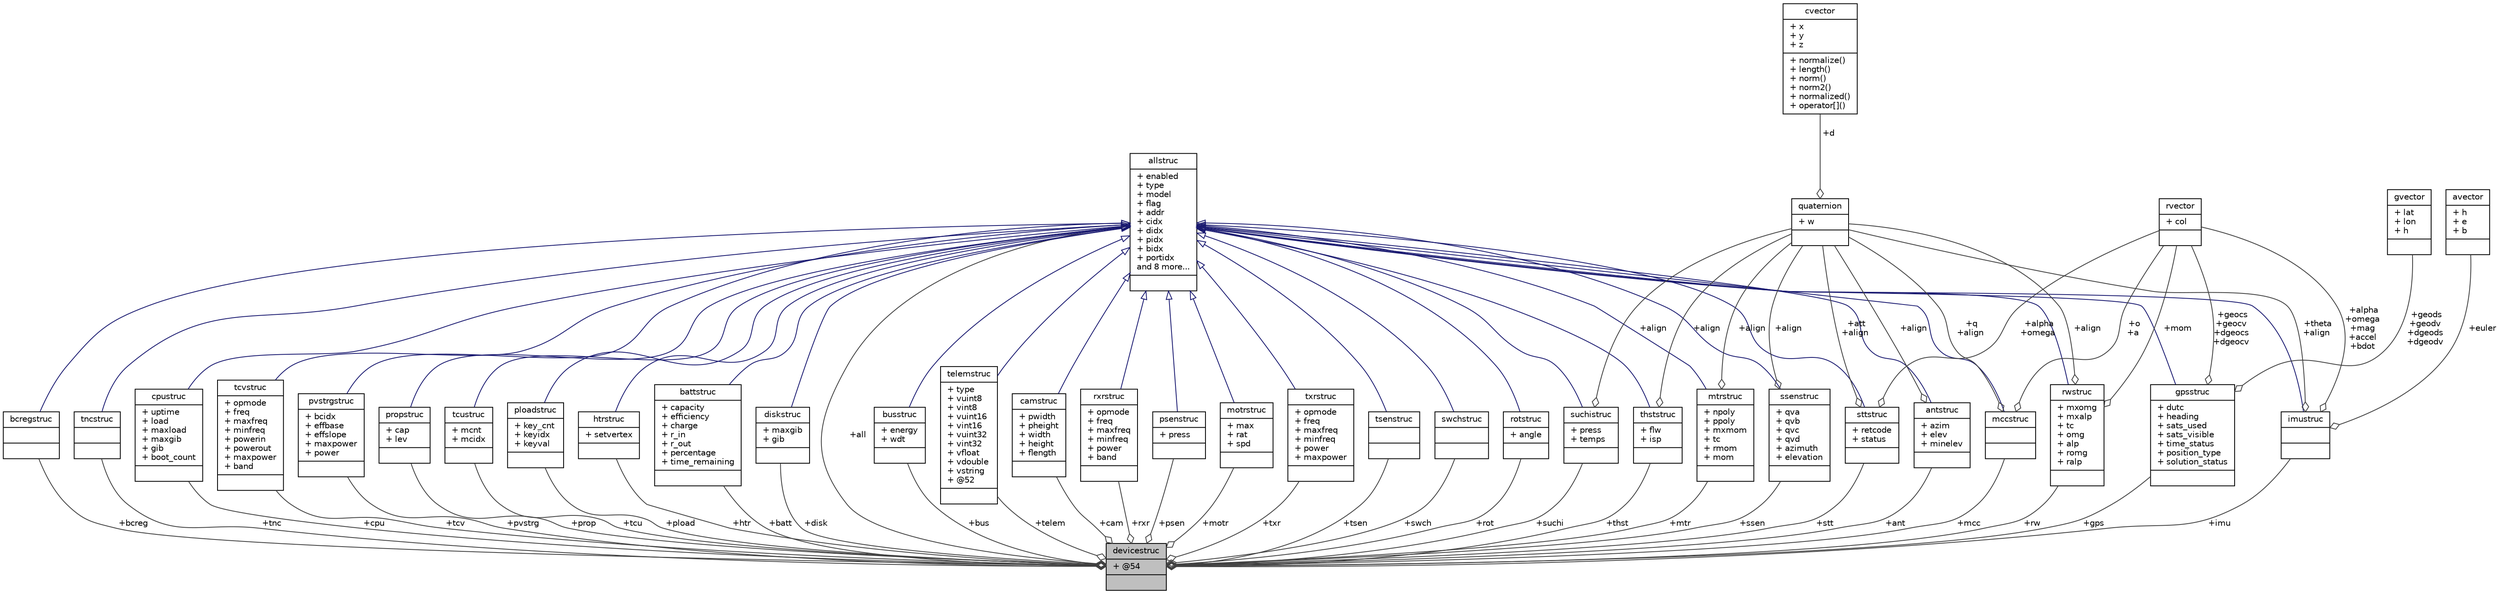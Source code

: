 digraph "devicestruc"
{
 // INTERACTIVE_SVG=YES
  edge [fontname="Helvetica",fontsize="10",labelfontname="Helvetica",labelfontsize="10"];
  node [fontname="Helvetica",fontsize="10",shape=record];
  Node1 [label="{devicestruc\n|+ @54\l|}",height=0.2,width=0.4,color="black", fillcolor="grey75", style="filled", fontcolor="black"];
  Node2 -> Node1 [color="grey25",fontsize="10",style="solid",label=" +bus" ,arrowhead="odiamond",fontname="Helvetica"];
  Node2 [label="{busstruc\n|+ energy\l+ wdt\l|}",height=0.2,width=0.4,color="black", fillcolor="white", style="filled",URL="$structbusstruc.html"];
  Node3 -> Node2 [dir="back",color="midnightblue",fontsize="10",style="solid",arrowtail="onormal",fontname="Helvetica"];
  Node3 [label="{allstruc\n|+ enabled\l+ type\l+ model\l+ flag\l+ addr\l+ cidx\l+ didx\l+ pidx\l+ bidx\l+ portidx\land 8 more...\l|}",height=0.2,width=0.4,color="black", fillcolor="white", style="filled",URL="$structallstruc.html",tooltip="All Component structure. "];
  Node4 -> Node1 [color="grey25",fontsize="10",style="solid",label=" +telem" ,arrowhead="odiamond",fontname="Helvetica"];
  Node4 [label="{telemstruc\n|+ type\l+ vuint8\l+ vint8\l+ vuint16\l+ vint16\l+ vuint32\l+ vint32\l+ vfloat\l+ vdouble\l+ vstring\l+ @52\l|}",height=0.2,width=0.4,color="black", fillcolor="white", style="filled",URL="$structtelemstruc.html",tooltip="Telemetry (TELEM) structure. "];
  Node3 -> Node4 [dir="back",color="midnightblue",fontsize="10",style="solid",arrowtail="onormal",fontname="Helvetica"];
  Node5 -> Node1 [color="grey25",fontsize="10",style="solid",label=" +cam" ,arrowhead="odiamond",fontname="Helvetica"];
  Node5 [label="{camstruc\n|+ pwidth\l+ pheight\l+ width\l+ height\l+ flength\l|}",height=0.2,width=0.4,color="black", fillcolor="white", style="filled",URL="$structcamstruc.html"];
  Node3 -> Node5 [dir="back",color="midnightblue",fontsize="10",style="solid",arrowtail="onormal",fontname="Helvetica"];
  Node6 -> Node1 [color="grey25",fontsize="10",style="solid",label=" +rxr" ,arrowhead="odiamond",fontname="Helvetica"];
  Node6 [label="{rxrstruc\n|+ opmode\l+ freq\l+ maxfreq\l+ minfreq\l+ power\l+ band\l|}",height=0.2,width=0.4,color="black", fillcolor="white", style="filled",URL="$structrxrstruc.html",tooltip="Receiver information. "];
  Node3 -> Node6 [dir="back",color="midnightblue",fontsize="10",style="solid",arrowtail="onormal",fontname="Helvetica"];
  Node7 -> Node1 [color="grey25",fontsize="10",style="solid",label=" +psen" ,arrowhead="odiamond",fontname="Helvetica"];
  Node7 [label="{psenstruc\n|+ press\l|}",height=0.2,width=0.4,color="black", fillcolor="white", style="filled",URL="$structpsenstruc.html"];
  Node3 -> Node7 [dir="back",color="midnightblue",fontsize="10",style="solid",arrowtail="onormal",fontname="Helvetica"];
  Node8 -> Node1 [color="grey25",fontsize="10",style="solid",label=" +mtr" ,arrowhead="odiamond",fontname="Helvetica"];
  Node8 [label="{mtrstruc\n|+ npoly\l+ ppoly\l+ mxmom\l+ tc\l+ rmom\l+ mom\l|}",height=0.2,width=0.4,color="black", fillcolor="white", style="filled",URL="$structmtrstruc.html",tooltip="Magnetic Torque Rod structure: z axis is aligned with rod. "];
  Node3 -> Node8 [dir="back",color="midnightblue",fontsize="10",style="solid",arrowtail="onormal",fontname="Helvetica"];
  Node9 -> Node8 [color="grey25",fontsize="10",style="solid",label=" +align" ,arrowhead="odiamond",fontname="Helvetica"];
  Node9 [label="{quaternion\n|+ w\l|}",height=0.2,width=0.4,color="black", fillcolor="white", style="filled",URL="$structquaternion.html",tooltip="Quaternion, scalar last, using x, y, z. "];
  Node10 -> Node9 [color="grey25",fontsize="10",style="solid",label=" +d" ,arrowhead="odiamond",fontname="Helvetica"];
  Node10 [label="{cvector\n|+ x\l+ y\l+ z\l|+ normalize()\l+ length()\l+ norm()\l+ norm2()\l+ normalized()\l+ operator[]()\l}",height=0.2,width=0.4,color="black", fillcolor="white", style="filled",URL="$classcvector.html",tooltip="3 element cartesian vector "];
  Node11 -> Node1 [color="grey25",fontsize="10",style="solid",label=" +motr" ,arrowhead="odiamond",fontname="Helvetica"];
  Node11 [label="{motrstruc\n|+ max\l+ rat\l+ spd\l|}",height=0.2,width=0.4,color="black", fillcolor="white", style="filled",URL="$structmotrstruc.html"];
  Node3 -> Node11 [dir="back",color="midnightblue",fontsize="10",style="solid",arrowtail="onormal",fontname="Helvetica"];
  Node12 -> Node1 [color="grey25",fontsize="10",style="solid",label=" +txr" ,arrowhead="odiamond",fontname="Helvetica"];
  Node12 [label="{txrstruc\n|+ opmode\l+ freq\l+ maxfreq\l+ minfreq\l+ power\l+ maxpower\l|}",height=0.2,width=0.4,color="black", fillcolor="white", style="filled",URL="$structtxrstruc.html",tooltip="Transmitter information. "];
  Node3 -> Node12 [dir="back",color="midnightblue",fontsize="10",style="solid",arrowtail="onormal",fontname="Helvetica"];
  Node13 -> Node1 [color="grey25",fontsize="10",style="solid",label=" +mcc" ,arrowhead="odiamond",fontname="Helvetica"];
  Node13 [label="{mccstruc\n||}",height=0.2,width=0.4,color="black", fillcolor="white", style="filled",URL="$structmccstruc.html",tooltip="Motion Capture Camera (MCC) Structure. "];
  Node3 -> Node13 [dir="back",color="midnightblue",fontsize="10",style="solid",arrowtail="onormal",fontname="Helvetica"];
  Node9 -> Node13 [color="grey25",fontsize="10",style="solid",label=" +q\n+align" ,arrowhead="odiamond",fontname="Helvetica"];
  Node14 -> Node13 [color="grey25",fontsize="10",style="solid",label=" +o\n+a" ,arrowhead="odiamond",fontname="Helvetica"];
  Node14 [label="{rvector\n|+ col\l|}",height=0.2,width=0.4,color="black", fillcolor="white", style="filled",URL="$structrvector.html",tooltip="3 element generic row vector "];
  Node15 -> Node1 [color="grey25",fontsize="10",style="solid",label=" +tsen" ,arrowhead="odiamond",fontname="Helvetica"];
  Node15 [label="{tsenstruc\n||}",height=0.2,width=0.4,color="black", fillcolor="white", style="filled",URL="$structtsenstruc.html"];
  Node3 -> Node15 [dir="back",color="midnightblue",fontsize="10",style="solid",arrowtail="onormal",fontname="Helvetica"];
  Node16 -> Node1 [color="grey25",fontsize="10",style="solid",label=" +ant" ,arrowhead="odiamond",fontname="Helvetica"];
  Node16 [label="{antstruc\n|+ azim\l+ elev\l+ minelev\l|}",height=0.2,width=0.4,color="black", fillcolor="white", style="filled",URL="$structantstruc.html",tooltip="Antenna information. "];
  Node3 -> Node16 [dir="back",color="midnightblue",fontsize="10",style="solid",arrowtail="onormal",fontname="Helvetica"];
  Node9 -> Node16 [color="grey25",fontsize="10",style="solid",label=" +align" ,arrowhead="odiamond",fontname="Helvetica"];
  Node17 -> Node1 [color="grey25",fontsize="10",style="solid",label=" +swch" ,arrowhead="odiamond",fontname="Helvetica"];
  Node17 [label="{swchstruc\n||}",height=0.2,width=0.4,color="black", fillcolor="white", style="filled",URL="$structswchstruc.html",tooltip="Switch Structure definition. "];
  Node3 -> Node17 [dir="back",color="midnightblue",fontsize="10",style="solid",arrowtail="onormal",fontname="Helvetica"];
  Node18 -> Node1 [color="grey25",fontsize="10",style="solid",label=" +ssen" ,arrowhead="odiamond",fontname="Helvetica"];
  Node18 [label="{ssenstruc\n|+ qva\l+ qvb\l+ qvc\l+ qvd\l+ azimuth\l+ elevation\l|}",height=0.2,width=0.4,color="black", fillcolor="white", style="filled",URL="$structssenstruc.html",tooltip="Sun Sensor (SSEN) Sructure. "];
  Node3 -> Node18 [dir="back",color="midnightblue",fontsize="10",style="solid",arrowtail="onormal",fontname="Helvetica"];
  Node9 -> Node18 [color="grey25",fontsize="10",style="solid",label=" +align" ,arrowhead="odiamond",fontname="Helvetica"];
  Node19 -> Node1 [color="grey25",fontsize="10",style="solid",label=" +rot" ,arrowhead="odiamond",fontname="Helvetica"];
  Node19 [label="{rotstruc\n|+ angle\l|}",height=0.2,width=0.4,color="black", fillcolor="white", style="filled",URL="$structrotstruc.html",tooltip="Rotor Structure definition. "];
  Node3 -> Node19 [dir="back",color="midnightblue",fontsize="10",style="solid",arrowtail="onormal",fontname="Helvetica"];
  Node20 -> Node1 [color="grey25",fontsize="10",style="solid",label=" +gps" ,arrowhead="odiamond",fontname="Helvetica"];
  Node20 [label="{gpsstruc\n|+ dutc\l+ heading\l+ sats_used\l+ sats_visible\l+ time_status\l+ position_type\l+ solution_status\l|}",height=0.2,width=0.4,color="black", fillcolor="white", style="filled",URL="$structgpsstruc.html"];
  Node3 -> Node20 [dir="back",color="midnightblue",fontsize="10",style="solid",arrowtail="onormal",fontname="Helvetica"];
  Node14 -> Node20 [color="grey25",fontsize="10",style="solid",label=" +geocs\n+geocv\n+dgeocs\n+dgeocv" ,arrowhead="odiamond",fontname="Helvetica"];
  Node21 -> Node20 [color="grey25",fontsize="10",style="solid",label=" +geods\n+geodv\n+dgeods\n+dgeodv" ,arrowhead="odiamond",fontname="Helvetica"];
  Node21 [label="{gvector\n|+ lat\l+ lon\l+ h\l|}",height=0.2,width=0.4,color="black", fillcolor="white", style="filled",URL="$structgvector.html",tooltip="3 element geodetic vector "];
  Node22 -> Node1 [color="grey25",fontsize="10",style="solid",label=" +bcreg" ,arrowhead="odiamond",fontname="Helvetica"];
  Node22 [label="{bcregstruc\n||}",height=0.2,width=0.4,color="black", fillcolor="white", style="filled",URL="$structbcregstruc.html",tooltip="BCREG (PV Regulator) Structure definition. "];
  Node3 -> Node22 [dir="back",color="midnightblue",fontsize="10",style="solid",arrowtail="onormal",fontname="Helvetica"];
  Node23 -> Node1 [color="grey25",fontsize="10",style="solid",label=" +tnc" ,arrowhead="odiamond",fontname="Helvetica"];
  Node23 [label="{tncstruc\n||}",height=0.2,width=0.4,color="black", fillcolor="white", style="filled",URL="$structtncstruc.html",tooltip="TNC Structure definition. "];
  Node3 -> Node23 [dir="back",color="midnightblue",fontsize="10",style="solid",arrowtail="onormal",fontname="Helvetica"];
  Node24 -> Node1 [color="grey25",fontsize="10",style="solid",label=" +rw" ,arrowhead="odiamond",fontname="Helvetica"];
  Node24 [label="{rwstruc\n|+ mxomg\l+ mxalp\l+ tc\l+ omg\l+ alp\l+ romg\l+ ralp\l|}",height=0.2,width=0.4,color="black", fillcolor="white", style="filled",URL="$structrwstruc.html",tooltip="Reaction Wheel structure: z axis is aligned with axis of rotation. "];
  Node3 -> Node24 [dir="back",color="midnightblue",fontsize="10",style="solid",arrowtail="onormal",fontname="Helvetica"];
  Node9 -> Node24 [color="grey25",fontsize="10",style="solid",label=" +align" ,arrowhead="odiamond",fontname="Helvetica"];
  Node14 -> Node24 [color="grey25",fontsize="10",style="solid",label=" +mom" ,arrowhead="odiamond",fontname="Helvetica"];
  Node25 -> Node1 [color="grey25",fontsize="10",style="solid",label=" +cpu" ,arrowhead="odiamond",fontname="Helvetica"];
  Node25 [label="{cpustruc\n|+ uptime\l+ load\l+ maxload\l+ maxgib\l+ gib\l+ boot_count\l|}",height=0.2,width=0.4,color="black", fillcolor="white", style="filled",URL="$structcpustruc.html",tooltip="CPU information. "];
  Node3 -> Node25 [dir="back",color="midnightblue",fontsize="10",style="solid",arrowtail="onormal",fontname="Helvetica"];
  Node26 -> Node1 [color="grey25",fontsize="10",style="solid",label=" +tcv" ,arrowhead="odiamond",fontname="Helvetica"];
  Node26 [label="{tcvstruc\n|+ opmode\l+ freq\l+ maxfreq\l+ minfreq\l+ powerin\l+ powerout\l+ maxpower\l+ band\l|}",height=0.2,width=0.4,color="black", fillcolor="white", style="filled",URL="$structtcvstruc.html",tooltip="Transceiver information. "];
  Node3 -> Node26 [dir="back",color="midnightblue",fontsize="10",style="solid",arrowtail="onormal",fontname="Helvetica"];
  Node27 -> Node1 [color="grey25",fontsize="10",style="solid",label=" +pvstrg" ,arrowhead="odiamond",fontname="Helvetica"];
  Node27 [label="{pvstrgstruc\n|+ bcidx\l+ effbase\l+ effslope\l+ maxpower\l+ power\l|}",height=0.2,width=0.4,color="black", fillcolor="white", style="filled",URL="$structpvstrgstruc.html",tooltip="PV String (STRG) structure. "];
  Node3 -> Node27 [dir="back",color="midnightblue",fontsize="10",style="solid",arrowtail="onormal",fontname="Helvetica"];
  Node28 -> Node1 [color="grey25",fontsize="10",style="solid",label=" +prop" ,arrowhead="odiamond",fontname="Helvetica"];
  Node28 [label="{propstruc\n|+ cap\l+ lev\l|}",height=0.2,width=0.4,color="black", fillcolor="white", style="filled",URL="$structpropstruc.html",tooltip="Propellant Tank (PROP) structure. "];
  Node3 -> Node28 [dir="back",color="midnightblue",fontsize="10",style="solid",arrowtail="onormal",fontname="Helvetica"];
  Node29 -> Node1 [color="grey25",fontsize="10",style="solid",label=" +tcu" ,arrowhead="odiamond",fontname="Helvetica"];
  Node29 [label="{tcustruc\n|+ mcnt\l+ mcidx\l|}",height=0.2,width=0.4,color="black", fillcolor="white", style="filled",URL="$structtcustruc.html",tooltip="Torque Rod Control Unit. "];
  Node3 -> Node29 [dir="back",color="midnightblue",fontsize="10",style="solid",arrowtail="onormal",fontname="Helvetica"];
  Node30 -> Node1 [color="grey25",fontsize="10",style="solid",label=" +suchi" ,arrowhead="odiamond",fontname="Helvetica"];
  Node30 [label="{suchistruc\n|+ press\l+ temps\l|}",height=0.2,width=0.4,color="black", fillcolor="white", style="filled",URL="$structsuchistruc.html",tooltip="SUCHI Sructure. "];
  Node3 -> Node30 [dir="back",color="midnightblue",fontsize="10",style="solid",arrowtail="onormal",fontname="Helvetica"];
  Node9 -> Node30 [color="grey25",fontsize="10",style="solid",label=" +align" ,arrowhead="odiamond",fontname="Helvetica"];
  Node31 -> Node1 [color="grey25",fontsize="10",style="solid",label=" +pload" ,arrowhead="odiamond",fontname="Helvetica"];
  Node31 [label="{ploadstruc\n|+ key_cnt\l+ keyidx\l+ keyval\l|}",height=0.2,width=0.4,color="black", fillcolor="white", style="filled",URL="$structploadstruc.html",tooltip="Payload (PLOAD) structure. "];
  Node3 -> Node31 [dir="back",color="midnightblue",fontsize="10",style="solid",arrowtail="onormal",fontname="Helvetica"];
  Node32 -> Node1 [color="grey25",fontsize="10",style="solid",label=" +imu" ,arrowhead="odiamond",fontname="Helvetica"];
  Node32 [label="{imustruc\n||}",height=0.2,width=0.4,color="black", fillcolor="white", style="filled",URL="$structimustruc.html",tooltip="Inertial Measurement Unit (IMU) structure. "];
  Node3 -> Node32 [dir="back",color="midnightblue",fontsize="10",style="solid",arrowtail="onormal",fontname="Helvetica"];
  Node9 -> Node32 [color="grey25",fontsize="10",style="solid",label=" +theta\n+align" ,arrowhead="odiamond",fontname="Helvetica"];
  Node33 -> Node32 [color="grey25",fontsize="10",style="solid",label=" +euler" ,arrowhead="odiamond",fontname="Helvetica"];
  Node33 [label="{avector\n|+ h\l+ e\l+ b\l|}",height=0.2,width=0.4,color="black", fillcolor="white", style="filled",URL="$structavector.html",tooltip="3 element attitude vector. "];
  Node14 -> Node32 [color="grey25",fontsize="10",style="solid",label=" +alpha\n+omega\n+mag\n+accel\n+bdot" ,arrowhead="odiamond",fontname="Helvetica"];
  Node3 -> Node1 [color="grey25",fontsize="10",style="solid",label=" +all" ,arrowhead="odiamond",fontname="Helvetica"];
  Node34 -> Node1 [color="grey25",fontsize="10",style="solid",label=" +stt" ,arrowhead="odiamond",fontname="Helvetica"];
  Node34 [label="{sttstruc\n|+ retcode\l+ status\l|}",height=0.2,width=0.4,color="black", fillcolor="white", style="filled",URL="$structsttstruc.html",tooltip="Star Tracker (STT) Sructure. "];
  Node3 -> Node34 [dir="back",color="midnightblue",fontsize="10",style="solid",arrowtail="onormal",fontname="Helvetica"];
  Node9 -> Node34 [color="grey25",fontsize="10",style="solid",label=" +att\n+align" ,arrowhead="odiamond",fontname="Helvetica"];
  Node14 -> Node34 [color="grey25",fontsize="10",style="solid",label=" +alpha\n+omega" ,arrowhead="odiamond",fontname="Helvetica"];
  Node35 -> Node1 [color="grey25",fontsize="10",style="solid",label=" +htr" ,arrowhead="odiamond",fontname="Helvetica"];
  Node35 [label="{htrstruc\n|+ setvertex\l|}",height=0.2,width=0.4,color="black", fillcolor="white", style="filled",URL="$structhtrstruc.html",tooltip="Heater Structure definition. "];
  Node3 -> Node35 [dir="back",color="midnightblue",fontsize="10",style="solid",arrowtail="onormal",fontname="Helvetica"];
  Node36 -> Node1 [color="grey25",fontsize="10",style="solid",label=" +batt" ,arrowhead="odiamond",fontname="Helvetica"];
  Node36 [label="{battstruc\n|+ capacity\l+ efficiency\l+ charge\l+ r_in\l+ r_out\l+ percentage\l+ time_remaining\l|}",height=0.2,width=0.4,color="black", fillcolor="white", style="filled",URL="$structbattstruc.html",tooltip="Battery (BATT) structure. "];
  Node3 -> Node36 [dir="back",color="midnightblue",fontsize="10",style="solid",arrowtail="onormal",fontname="Helvetica"];
  Node37 -> Node1 [color="grey25",fontsize="10",style="solid",label=" +thst" ,arrowhead="odiamond",fontname="Helvetica"];
  Node37 [label="{thststruc\n|+ flw\l+ isp\l|}",height=0.2,width=0.4,color="black", fillcolor="white", style="filled",URL="$structthststruc.html",tooltip="Thruster (THST) dynamic structure. "];
  Node3 -> Node37 [dir="back",color="midnightblue",fontsize="10",style="solid",arrowtail="onormal",fontname="Helvetica"];
  Node9 -> Node37 [color="grey25",fontsize="10",style="solid",label=" +align" ,arrowhead="odiamond",fontname="Helvetica"];
  Node38 -> Node1 [color="grey25",fontsize="10",style="solid",label=" +disk" ,arrowhead="odiamond",fontname="Helvetica"];
  Node38 [label="{diskstruc\n|+ maxgib\l+ gib\l|}",height=0.2,width=0.4,color="black", fillcolor="white", style="filled",URL="$structdiskstruc.html",tooltip="Disk information. "];
  Node3 -> Node38 [dir="back",color="midnightblue",fontsize="10",style="solid",arrowtail="onormal",fontname="Helvetica"];
}
